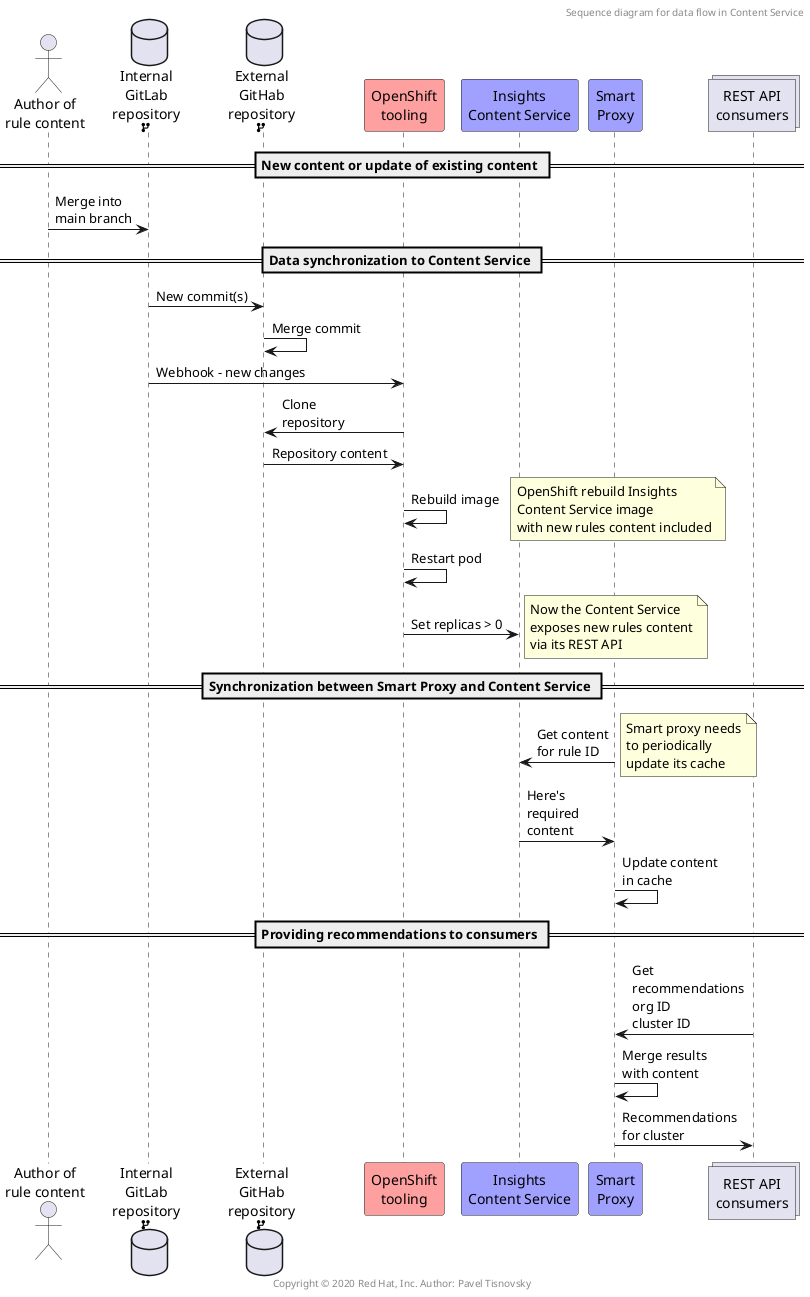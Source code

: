 //
// vim:syntax=plantuml
//
// Copyright © 2020 Red Hat, Inc.
// 
// Licensed under the Apache License, Version 2.0 (the "License");
// you may not use this file except in compliance with the License.
// You may obtain a copy of the License at
// 
//     http://www.apache.org/licenses/LICENSE-2.0
// 
// Unless required by applicable law or agreed to in writing, software
// distributed under the License is distributed on an "AS IS" BASIS,
// WITHOUT WARRANTIES OR CONDITIONS OF ANY KIND, either express or implied.
// See the License for the specific language governing permissions and
// limitations under the License.

// Generate PNG image with sequence diagram by using the following command:
// java -jar plantuml.jar content_service_seq_diagram.uml
//
// Generate SVG drawing with sequence diagram by using the following command:
// java -jar plantuml.jar -tsvg content_service_seq_diagram.uml

@startuml

header Sequence diagram for data flow in Content Service
footer Copyright © 2020 Red Hat, Inc. Author: Pavel Tisnovsky

actor "Author of\nrule content" as author
database "Internal\nGitLab\nrepository\n<&fork>" as gitlab
database "External\nGitHab\nrepository\n<&fork>" as github
participant "OpenShift\ntooling" as openshift #ffa0a0
participant "Insights\nContent Service" as content_service #a0a0ff
participant "Smart\nProxy" as smart_proxy #a0a0ff
collections "REST API\nconsumers" as consumers

== New content or update of existing content ==
author -> gitlab: Merge into\nmain branch

== Data synchronization to Content Service ==
gitlab -> github: New commit(s)
github -> github: Merge commit
gitlab -> openshift: Webhook - new changes
openshift -> github:  Clone\nrepository
github -> openshift: Repository content
openshift -> openshift: Rebuild image
note right: OpenShift rebuild Insights\nContent Service image\nwith new rules content included
openshift -> openshift: Restart pod
openshift -> content_service: Set replicas > 0
note right: Now the Content Service\nexposes new rules content\nvia its REST API

== Synchronization between Smart Proxy and Content Service ==
smart_proxy -> content_service: Get content\nfor rule ID
note right: Smart proxy needs\nto periodically\nupdate its cache
content_service -> smart_proxy: Here's\nrequired\ncontent
smart_proxy -> smart_proxy: Update content\nin cache

== Providing recommendations to consumers ==
consumers -> smart_proxy: Get\nrecommendations\norg ID\ncluster ID
smart_proxy -> smart_proxy: Merge results\nwith content
smart_proxy -> consumers: Recommendations\nfor cluster

@enduml
